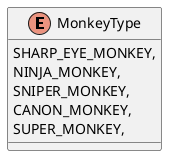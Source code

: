 @startuml
enum MonkeyType {
    SHARP_EYE_MONKEY,
    NINJA_MONKEY,
    SNIPER_MONKEY,
    CANON_MONKEY,
    SUPER_MONKEY,
}
@enduml
